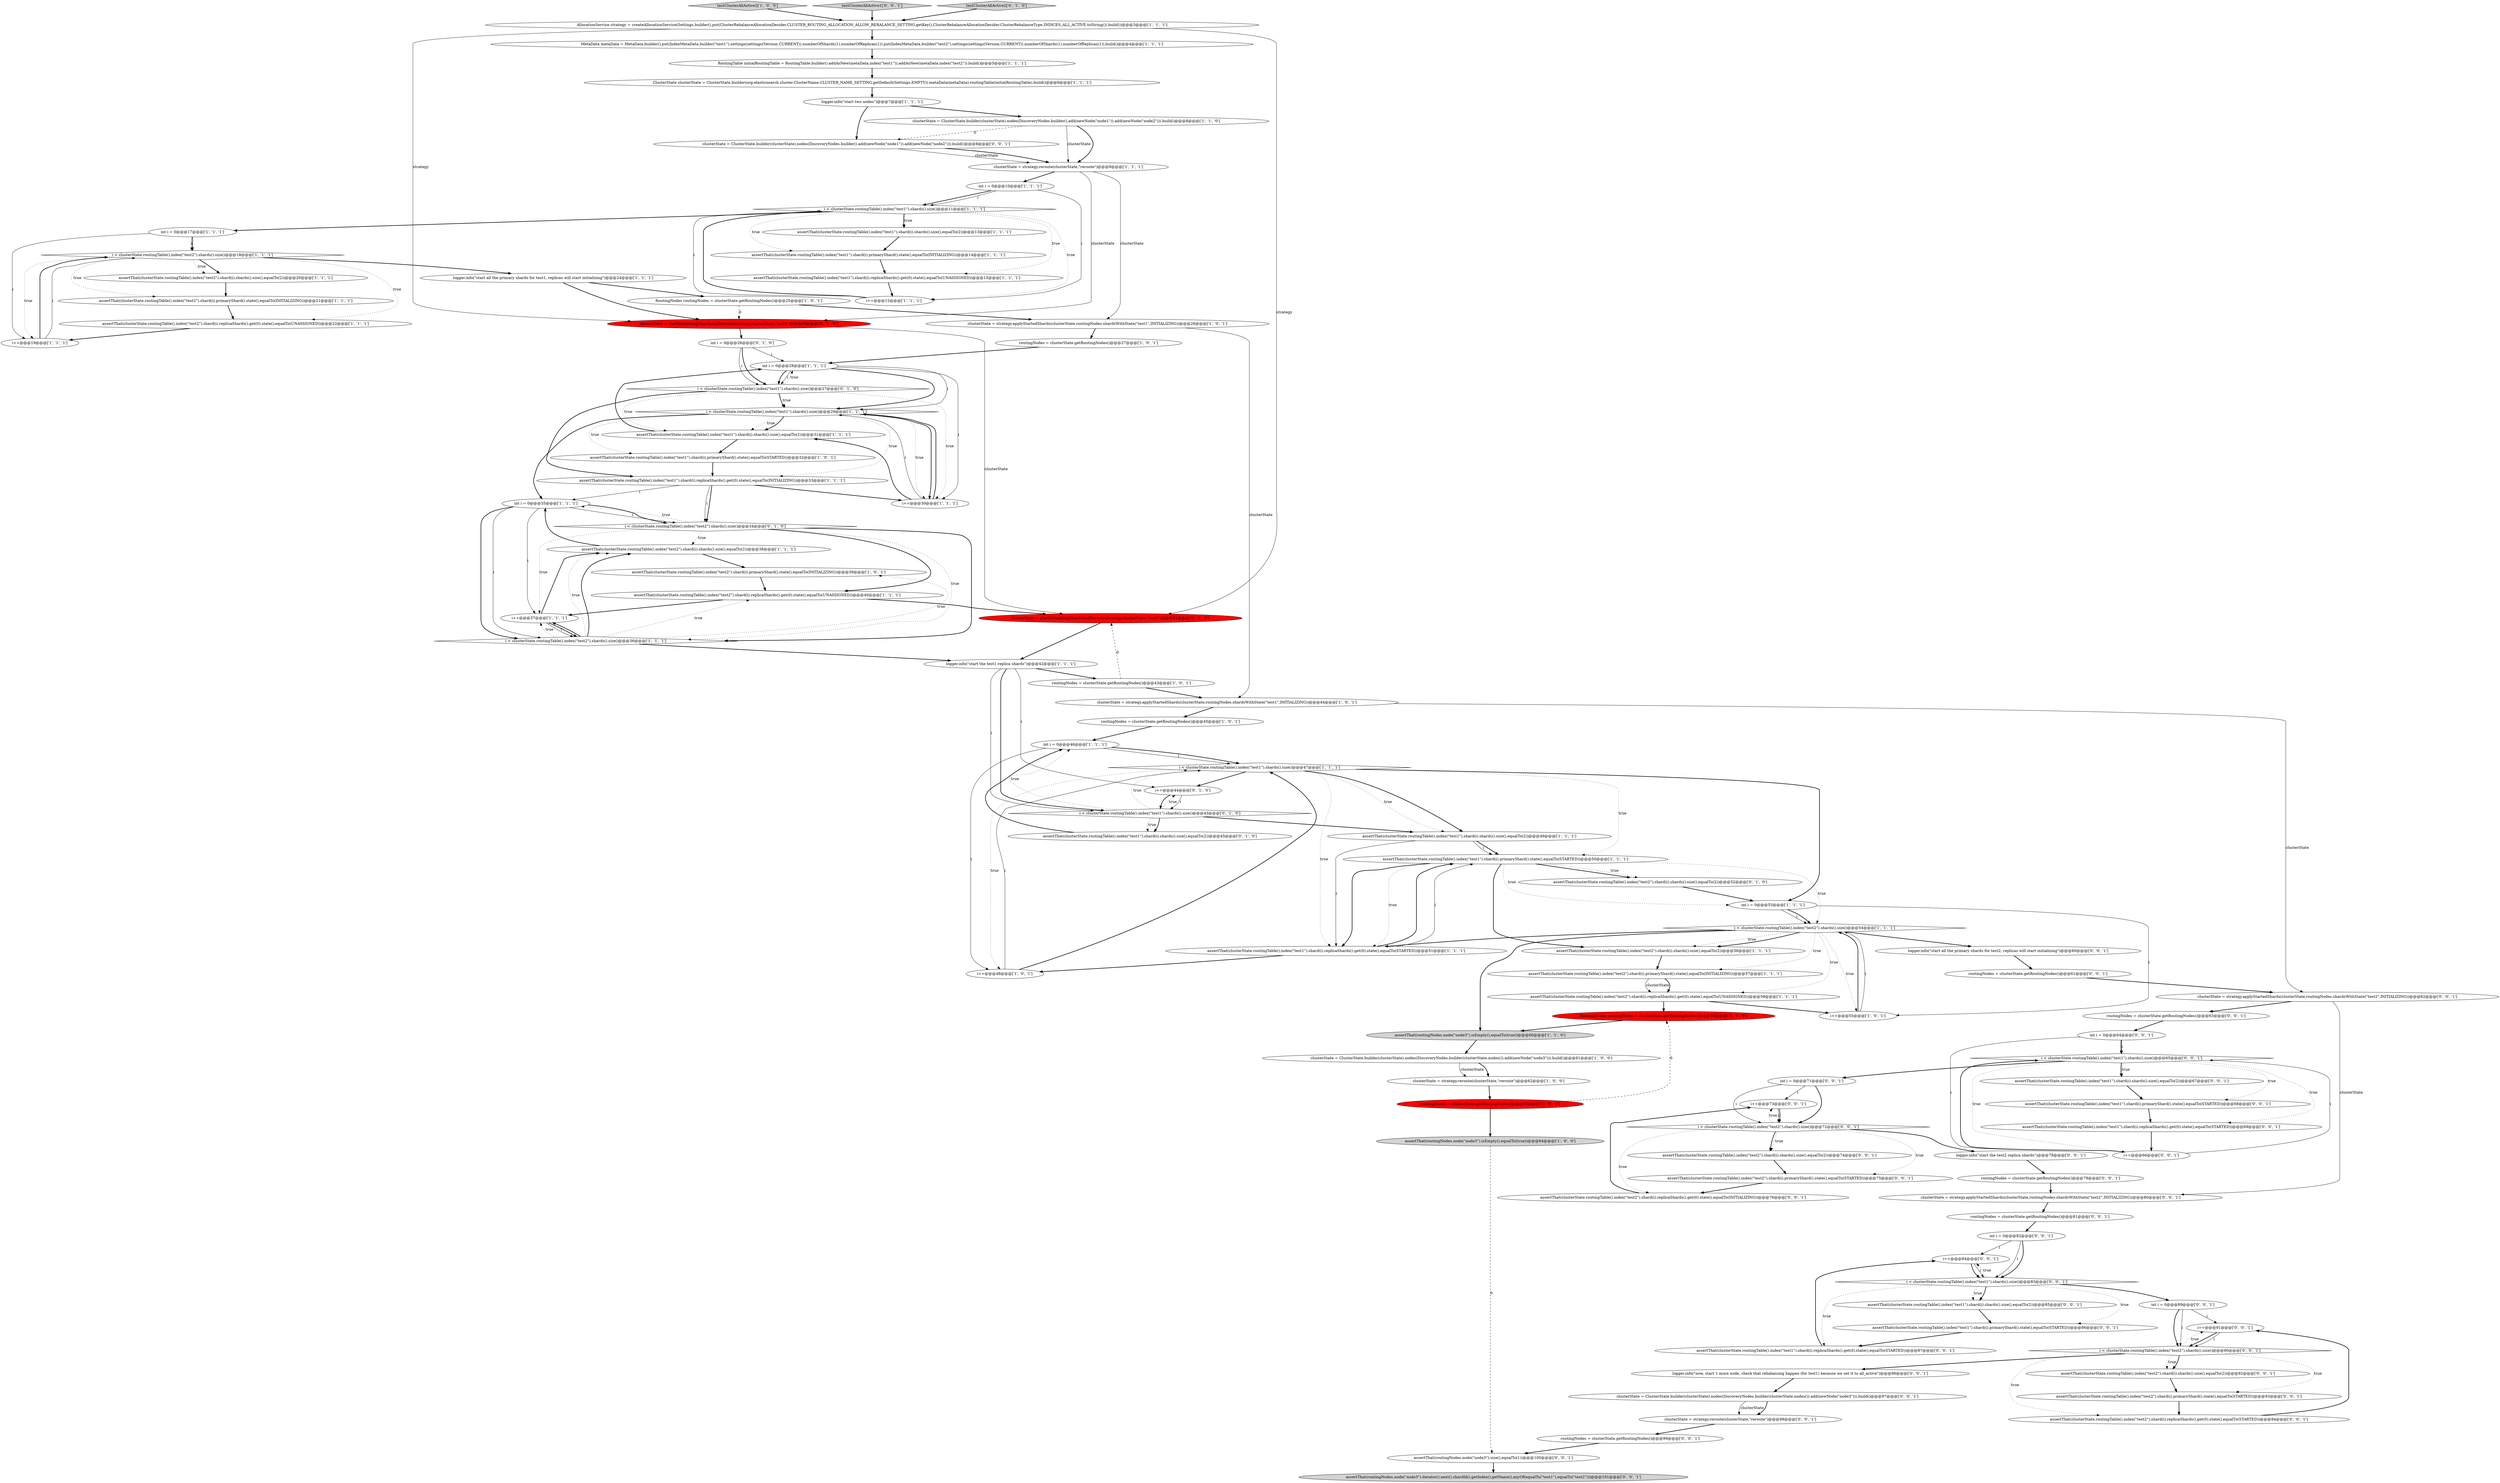 digraph {
23 [style = filled, label = "i < clusterState.routingTable().index(\"test2\").shards().size()@@@18@@@['1', '1', '1']", fillcolor = white, shape = diamond image = "AAA0AAABBB1BBB"];
52 [style = filled, label = "assertThat(clusterState.routingTable().index(\"test1\").shard(i).primaryShard().state(),equalTo(STARTED))@@@50@@@['1', '1', '1']", fillcolor = white, shape = ellipse image = "AAA0AAABBB1BBB"];
35 [style = filled, label = "assertThat(routingNodes.node(\"node3\").isEmpty(),equalTo(true))@@@64@@@['1', '0', '0']", fillcolor = lightgray, shape = ellipse image = "AAA0AAABBB1BBB"];
99 [style = filled, label = "int i = 0@@@82@@@['0', '0', '1']", fillcolor = white, shape = ellipse image = "AAA0AAABBB3BBB"];
54 [style = filled, label = "assertThat(clusterState.routingTable().index(\"test2\").shard(i).shards().size(),equalTo(2))@@@20@@@['1', '1', '1']", fillcolor = white, shape = ellipse image = "AAA0AAABBB1BBB"];
92 [style = filled, label = "logger.info(\"start all the primary shards for test2, replicas will start initializing\")@@@60@@@['0', '0', '1']", fillcolor = white, shape = ellipse image = "AAA0AAABBB3BBB"];
39 [style = filled, label = "assertThat(clusterState.routingTable().index(\"test2\").shard(i).replicaShards().get(0).state(),equalTo(UNASSIGNED))@@@58@@@['1', '1', '1']", fillcolor = white, shape = ellipse image = "AAA0AAABBB1BBB"];
4 [style = filled, label = "clusterState = ClusterState.builder(clusterState).nodes(DiscoveryNodes.builder().add(newNode(\"node1\")).add(newNode(\"node2\"))).build()@@@8@@@['1', '1', '0']", fillcolor = white, shape = ellipse image = "AAA0AAABBB1BBB"];
8 [style = filled, label = "i < clusterState.routingTable().index(\"test1\").shards().size()@@@11@@@['1', '1', '1']", fillcolor = white, shape = diamond image = "AAA0AAABBB1BBB"];
56 [style = filled, label = "clusterState = strategy.reroute(clusterState,\"reroute\")@@@9@@@['1', '1', '1']", fillcolor = white, shape = ellipse image = "AAA0AAABBB1BBB"];
101 [style = filled, label = "clusterState = ClusterState.builder(clusterState).nodes(DiscoveryNodes.builder().add(newNode(\"node1\")).add(newNode(\"node2\"))).build()@@@8@@@['0', '0', '1']", fillcolor = white, shape = ellipse image = "AAA0AAABBB3BBB"];
75 [style = filled, label = "routingNodes = clusterState.getRoutingNodes()@@@61@@@['0', '0', '1']", fillcolor = white, shape = ellipse image = "AAA0AAABBB3BBB"];
73 [style = filled, label = "routingNodes = clusterState.getRoutingNodes()@@@79@@@['0', '0', '1']", fillcolor = white, shape = ellipse image = "AAA0AAABBB3BBB"];
95 [style = filled, label = "assertThat(clusterState.routingTable().index(\"test2\").shard(i).shards().size(),equalTo(2))@@@74@@@['0', '0', '1']", fillcolor = white, shape = ellipse image = "AAA0AAABBB3BBB"];
104 [style = filled, label = "i++@@@73@@@['0', '0', '1']", fillcolor = white, shape = ellipse image = "AAA0AAABBB3BBB"];
10 [style = filled, label = "assertThat(clusterState.routingTable().index(\"test2\").shard(i).primaryShard().state(),equalTo(INITIALIZING))@@@39@@@['1', '0', '1']", fillcolor = white, shape = ellipse image = "AAA0AAABBB1BBB"];
42 [style = filled, label = "i < clusterState.routingTable().index(\"test2\").shards().size()@@@54@@@['1', '1', '1']", fillcolor = white, shape = diamond image = "AAA0AAABBB1BBB"];
21 [style = filled, label = "i < clusterState.routingTable().index(\"test1\").shards().size()@@@47@@@['1', '1', '1']", fillcolor = white, shape = diamond image = "AAA0AAABBB1BBB"];
72 [style = filled, label = "i < clusterState.routingTable().index(\"test1\").shards().size()@@@65@@@['0', '0', '1']", fillcolor = white, shape = diamond image = "AAA0AAABBB3BBB"];
83 [style = filled, label = "assertThat(clusterState.routingTable().index(\"test1\").shard(i).shards().size(),equalTo(2))@@@85@@@['0', '0', '1']", fillcolor = white, shape = ellipse image = "AAA0AAABBB3BBB"];
88 [style = filled, label = "assertThat(routingNodes.node(\"node3\").iterator().next().shardId().getIndex().getName(),anyOf(equalTo(\"test1\"),equalTo(\"test2\")))@@@101@@@['0', '0', '1']", fillcolor = lightgray, shape = ellipse image = "AAA0AAABBB3BBB"];
107 [style = filled, label = "i++@@@91@@@['0', '0', '1']", fillcolor = white, shape = ellipse image = "AAA0AAABBB3BBB"];
22 [style = filled, label = "clusterState = strategy.applyStartedShards(clusterState,routingNodes.shardsWithState(\"test1\",INITIALIZING))@@@26@@@['1', '0', '1']", fillcolor = white, shape = ellipse image = "AAA0AAABBB1BBB"];
97 [style = filled, label = "logger.info(\"start the test2 replica shards\")@@@78@@@['0', '0', '1']", fillcolor = white, shape = ellipse image = "AAA0AAABBB3BBB"];
89 [style = filled, label = "i++@@@66@@@['0', '0', '1']", fillcolor = white, shape = ellipse image = "AAA0AAABBB3BBB"];
30 [style = filled, label = "routingNodes = clusterState.getRoutingNodes()@@@43@@@['1', '0', '1']", fillcolor = white, shape = ellipse image = "AAA0AAABBB1BBB"];
68 [style = filled, label = "assertThat(clusterState.routingTable().index(\"test1\").shard(i).primaryShard().state(),equalTo(STARTED))@@@68@@@['0', '0', '1']", fillcolor = white, shape = ellipse image = "AAA0AAABBB3BBB"];
85 [style = filled, label = "routingNodes = clusterState.getRoutingNodes()@@@81@@@['0', '0', '1']", fillcolor = white, shape = ellipse image = "AAA0AAABBB3BBB"];
26 [style = filled, label = "assertThat(clusterState.routingTable().index(\"test2\").shard(i).replicaShards().get(0).state(),equalTo(UNASSIGNED))@@@22@@@['1', '1', '1']", fillcolor = white, shape = ellipse image = "AAA0AAABBB1BBB"];
48 [style = filled, label = "assertThat(clusterState.routingTable().index(\"test1\").shard(i).replicaShards().get(0).state(),equalTo(UNASSIGNED))@@@15@@@['1', '1', '1']", fillcolor = white, shape = ellipse image = "AAA0AAABBB1BBB"];
29 [style = filled, label = "assertThat(clusterState.routingTable().index(\"test2\").shard(i).shards().size(),equalTo(2))@@@38@@@['1', '1', '1']", fillcolor = white, shape = ellipse image = "AAA0AAABBB1BBB"];
43 [style = filled, label = "RoutingTable initialRoutingTable = RoutingTable.builder().addAsNew(metaData.index(\"test1\")).addAsNew(metaData.index(\"test2\")).build()@@@5@@@['1', '1', '1']", fillcolor = white, shape = ellipse image = "AAA0AAABBB1BBB"];
18 [style = filled, label = "logger.info(\"start all the primary shards for test1, replicas will start initializing\")@@@24@@@['1', '1', '1']", fillcolor = white, shape = ellipse image = "AAA0AAABBB1BBB"];
98 [style = filled, label = "clusterState = strategy.applyStartedShards(clusterState,routingNodes.shardsWithState(\"test2\",INITIALIZING))@@@80@@@['0', '0', '1']", fillcolor = white, shape = ellipse image = "AAA0AAABBB3BBB"];
81 [style = filled, label = "assertThat(routingNodes.node(\"node3\").size(),equalTo(1))@@@100@@@['0', '0', '1']", fillcolor = white, shape = ellipse image = "AAA0AAABBB3BBB"];
9 [style = filled, label = "MetaData metaData = MetaData.builder().put(IndexMetaData.builder(\"test1\").settings(settings(Version.CURRENT)).numberOfShards(1).numberOfReplicas(1)).put(IndexMetaData.builder(\"test2\").settings(settings(Version.CURRENT)).numberOfShards(1).numberOfReplicas(1)).build()@@@4@@@['1', '1', '1']", fillcolor = white, shape = ellipse image = "AAA0AAABBB1BBB"];
69 [style = filled, label = "assertThat(clusterState.routingTable().index(\"test2\").shard(i).primaryShard().state(),equalTo(STARTED))@@@93@@@['0', '0', '1']", fillcolor = white, shape = ellipse image = "AAA0AAABBB3BBB"];
17 [style = filled, label = "logger.info(\"start two nodes\")@@@7@@@['1', '1', '1']", fillcolor = white, shape = ellipse image = "AAA0AAABBB1BBB"];
1 [style = filled, label = "i++@@@55@@@['1', '0', '1']", fillcolor = white, shape = ellipse image = "AAA0AAABBB1BBB"];
79 [style = filled, label = "i < clusterState.routingTable().index(\"test2\").shards().size()@@@72@@@['0', '0', '1']", fillcolor = white, shape = diamond image = "AAA0AAABBB3BBB"];
24 [style = filled, label = "clusterState = strategy.reroute(clusterState,\"reroute\")@@@62@@@['1', '0', '0']", fillcolor = white, shape = ellipse image = "AAA0AAABBB1BBB"];
27 [style = filled, label = "logger.info(\"start the test1 replica shards\")@@@42@@@['1', '1', '1']", fillcolor = white, shape = ellipse image = "AAA0AAABBB1BBB"];
44 [style = filled, label = "i < clusterState.routingTable().index(\"test1\").shards().size()@@@29@@@['1', '1', '1']", fillcolor = white, shape = diamond image = "AAA0AAABBB1BBB"];
40 [style = filled, label = "assertThat(clusterState.routingTable().index(\"test1\").shard(i).primaryShard().state(),equalTo(INITIALIZING))@@@14@@@['1', '1', '1']", fillcolor = white, shape = ellipse image = "AAA0AAABBB1BBB"];
6 [style = filled, label = "int i = 0@@@35@@@['1', '1', '1']", fillcolor = white, shape = ellipse image = "AAA0AAABBB1BBB"];
2 [style = filled, label = "RoutingNodes routingNodes = clusterState.getRoutingNodes()@@@25@@@['1', '0', '1']", fillcolor = white, shape = ellipse image = "AAA0AAABBB1BBB"];
45 [style = filled, label = "assertThat(clusterState.routingTable().index(\"test1\").shard(i).shards().size(),equalTo(2))@@@13@@@['1', '1', '1']", fillcolor = white, shape = ellipse image = "AAA0AAABBB1BBB"];
67 [style = filled, label = "i < clusterState.routingTable().index(\"test1\").shards().size()@@@43@@@['0', '1', '0']", fillcolor = white, shape = diamond image = "AAA0AAABBB2BBB"];
5 [style = filled, label = "testClusterAllActive2['1', '0', '0']", fillcolor = lightgray, shape = diamond image = "AAA0AAABBB1BBB"];
63 [style = filled, label = "clusterState = startInitializingShardsAndReroute(strategy,clusterState,\"test1\")@@@41@@@['0', '1', '0']", fillcolor = red, shape = ellipse image = "AAA1AAABBB2BBB"];
86 [style = filled, label = "testClusterAllActive1['0', '0', '1']", fillcolor = lightgray, shape = diamond image = "AAA0AAABBB3BBB"];
103 [style = filled, label = "clusterState = strategy.reroute(clusterState,\"reroute\")@@@98@@@['0', '0', '1']", fillcolor = white, shape = ellipse image = "AAA0AAABBB3BBB"];
76 [style = filled, label = "assertThat(clusterState.routingTable().index(\"test1\").shard(i).primaryShard().state(),equalTo(STARTED))@@@86@@@['0', '0', '1']", fillcolor = white, shape = ellipse image = "AAA0AAABBB3BBB"];
100 [style = filled, label = "routingNodes = clusterState.getRoutingNodes()@@@99@@@['0', '0', '1']", fillcolor = white, shape = ellipse image = "AAA0AAABBB3BBB"];
105 [style = filled, label = "int i = 0@@@64@@@['0', '0', '1']", fillcolor = white, shape = ellipse image = "AAA0AAABBB3BBB"];
62 [style = filled, label = "i < clusterState.routingTable().index(\"test2\").shards().size()@@@34@@@['0', '1', '0']", fillcolor = white, shape = diamond image = "AAA0AAABBB2BBB"];
14 [style = filled, label = "clusterState = strategy.applyStartedShards(clusterState,routingNodes.shardsWithState(\"test1\",INITIALIZING))@@@44@@@['1', '0', '1']", fillcolor = white, shape = ellipse image = "AAA0AAABBB1BBB"];
55 [style = filled, label = "AllocationService strategy = createAllocationService(Settings.builder().put(ClusterRebalanceAllocationDecider.CLUSTER_ROUTING_ALLOCATION_ALLOW_REBALANCE_SETTING.getKey(),ClusterRebalanceAllocationDecider.ClusterRebalanceType.INDICES_ALL_ACTIVE.toString()).build())@@@3@@@['1', '1', '1']", fillcolor = white, shape = ellipse image = "AAA0AAABBB1BBB"];
57 [style = filled, label = "assertThat(clusterState.routingTable().index(\"test1\").shard(i).shards().size(),equalTo(2))@@@45@@@['0', '1', '0']", fillcolor = white, shape = ellipse image = "AAA0AAABBB2BBB"];
84 [style = filled, label = "assertThat(clusterState.routingTable().index(\"test2\").shard(i).shards().size(),equalTo(2))@@@92@@@['0', '0', '1']", fillcolor = white, shape = ellipse image = "AAA0AAABBB3BBB"];
11 [style = filled, label = "assertThat(clusterState.routingTable().index(\"test2\").shard(i).replicaShards().get(0).state(),equalTo(UNASSIGNED))@@@40@@@['1', '1', '1']", fillcolor = white, shape = ellipse image = "AAA0AAABBB1BBB"];
61 [style = filled, label = "i < clusterState.routingTable().index(\"test1\").shards().size()@@@27@@@['0', '1', '0']", fillcolor = white, shape = diamond image = "AAA0AAABBB2BBB"];
96 [style = filled, label = "assertThat(clusterState.routingTable().index(\"test1\").shard(i).shards().size(),equalTo(2))@@@67@@@['0', '0', '1']", fillcolor = white, shape = ellipse image = "AAA0AAABBB3BBB"];
7 [style = filled, label = "assertThat(clusterState.routingTable().index(\"test2\").shard(i).shards().size(),equalTo(2))@@@56@@@['1', '1', '1']", fillcolor = white, shape = ellipse image = "AAA0AAABBB1BBB"];
77 [style = filled, label = "assertThat(clusterState.routingTable().index(\"test2\").shard(i).primaryShard().state(),equalTo(STARTED))@@@75@@@['0', '0', '1']", fillcolor = white, shape = ellipse image = "AAA0AAABBB3BBB"];
36 [style = filled, label = "i++@@@12@@@['1', '1', '1']", fillcolor = white, shape = ellipse image = "AAA0AAABBB1BBB"];
90 [style = filled, label = "i++@@@84@@@['0', '0', '1']", fillcolor = white, shape = ellipse image = "AAA0AAABBB3BBB"];
82 [style = filled, label = "clusterState = ClusterState.builder(clusterState).nodes(DiscoveryNodes.builder(clusterState.nodes()).add(newNode(\"node3\"))).build()@@@97@@@['0', '0', '1']", fillcolor = white, shape = ellipse image = "AAA0AAABBB3BBB"];
80 [style = filled, label = "routingNodes = clusterState.getRoutingNodes()@@@63@@@['0', '0', '1']", fillcolor = white, shape = ellipse image = "AAA0AAABBB3BBB"];
93 [style = filled, label = "clusterState = strategy.applyStartedShards(clusterState,routingNodes.shardsWithState(\"test2\",INITIALIZING))@@@62@@@['0', '0', '1']", fillcolor = white, shape = ellipse image = "AAA0AAABBB3BBB"];
64 [style = filled, label = "clusterState = startInitializingShardsAndReroute(strategy,clusterState,\"test1\")@@@25@@@['0', '1', '0']", fillcolor = red, shape = ellipse image = "AAA1AAABBB2BBB"];
51 [style = filled, label = "int i = 0@@@28@@@['1', '1', '1']", fillcolor = white, shape = ellipse image = "AAA0AAABBB1BBB"];
19 [style = filled, label = "assertThat(clusterState.routingTable().index(\"test2\").shard(i).primaryShard().state(),equalTo(INITIALIZING))@@@21@@@['1', '1', '1']", fillcolor = white, shape = ellipse image = "AAA0AAABBB1BBB"];
71 [style = filled, label = "assertThat(clusterState.routingTable().index(\"test1\").shard(i).replicaShards().get(0).state(),equalTo(STARTED))@@@69@@@['0', '0', '1']", fillcolor = white, shape = ellipse image = "AAA0AAABBB3BBB"];
58 [style = filled, label = "RoutingNodes routingNodes = clusterState.getRoutingNodes()@@@59@@@['0', '1', '0']", fillcolor = red, shape = ellipse image = "AAA1AAABBB2BBB"];
13 [style = filled, label = "routingNodes = clusterState.getRoutingNodes()@@@63@@@['1', '0', '0']", fillcolor = red, shape = ellipse image = "AAA1AAABBB1BBB"];
0 [style = filled, label = "routingNodes = clusterState.getRoutingNodes()@@@45@@@['1', '0', '1']", fillcolor = white, shape = ellipse image = "AAA0AAABBB1BBB"];
94 [style = filled, label = "assertThat(clusterState.routingTable().index(\"test1\").shard(i).replicaShards().get(0).state(),equalTo(STARTED))@@@87@@@['0', '0', '1']", fillcolor = white, shape = ellipse image = "AAA0AAABBB3BBB"];
3 [style = filled, label = "assertThat(clusterState.routingTable().index(\"test1\").shard(i).shards().size(),equalTo(2))@@@31@@@['1', '1', '1']", fillcolor = white, shape = ellipse image = "AAA0AAABBB1BBB"];
65 [style = filled, label = "i++@@@44@@@['0', '1', '0']", fillcolor = white, shape = ellipse image = "AAA0AAABBB2BBB"];
15 [style = filled, label = "assertThat(clusterState.routingTable().index(\"test1\").shard(i).replicaShards().get(0).state(),equalTo(STARTED))@@@51@@@['1', '1', '1']", fillcolor = white, shape = ellipse image = "AAA0AAABBB1BBB"];
31 [style = filled, label = "assertThat(clusterState.routingTable().index(\"test2\").shard(i).primaryShard().state(),equalTo(INITIALIZING))@@@57@@@['1', '1', '1']", fillcolor = white, shape = ellipse image = "AAA0AAABBB1BBB"];
25 [style = filled, label = "assertThat(routingNodes.node(\"node3\").isEmpty(),equalTo(true))@@@60@@@['1', '1', '0']", fillcolor = lightgray, shape = ellipse image = "AAA0AAABBB1BBB"];
59 [style = filled, label = "int i = 0@@@26@@@['0', '1', '0']", fillcolor = white, shape = ellipse image = "AAA0AAABBB2BBB"];
41 [style = filled, label = "int i = 0@@@10@@@['1', '1', '1']", fillcolor = white, shape = ellipse image = "AAA0AAABBB1BBB"];
70 [style = filled, label = "assertThat(clusterState.routingTable().index(\"test2\").shard(i).replicaShards().get(0).state(),equalTo(INITIALIZING))@@@76@@@['0', '0', '1']", fillcolor = white, shape = ellipse image = "AAA0AAABBB3BBB"];
32 [style = filled, label = "i < clusterState.routingTable().index(\"test2\").shards().size()@@@36@@@['1', '1', '1']", fillcolor = white, shape = diamond image = "AAA0AAABBB1BBB"];
87 [style = filled, label = "assertThat(clusterState.routingTable().index(\"test2\").shard(i).replicaShards().get(0).state(),equalTo(STARTED))@@@94@@@['0', '0', '1']", fillcolor = white, shape = ellipse image = "AAA0AAABBB3BBB"];
78 [style = filled, label = "i < clusterState.routingTable().index(\"test2\").shards().size()@@@90@@@['0', '0', '1']", fillcolor = white, shape = diamond image = "AAA0AAABBB3BBB"];
37 [style = filled, label = "assertThat(clusterState.routingTable().index(\"test1\").shard(i).primaryShard().state(),equalTo(STARTED))@@@32@@@['1', '0', '1']", fillcolor = white, shape = ellipse image = "AAA0AAABBB1BBB"];
33 [style = filled, label = "assertThat(clusterState.routingTable().index(\"test1\").shard(i).shards().size(),equalTo(2))@@@49@@@['1', '1', '1']", fillcolor = white, shape = ellipse image = "AAA0AAABBB1BBB"];
38 [style = filled, label = "int i = 0@@@46@@@['1', '1', '1']", fillcolor = white, shape = ellipse image = "AAA0AAABBB1BBB"];
49 [style = filled, label = "i++@@@37@@@['1', '1', '1']", fillcolor = white, shape = ellipse image = "AAA0AAABBB1BBB"];
66 [style = filled, label = "testClusterAllActive2['0', '1', '0']", fillcolor = lightgray, shape = diamond image = "AAA0AAABBB2BBB"];
16 [style = filled, label = "i++@@@48@@@['1', '0', '1']", fillcolor = white, shape = ellipse image = "AAA0AAABBB1BBB"];
74 [style = filled, label = "i < clusterState.routingTable().index(\"test1\").shards().size()@@@83@@@['0', '0', '1']", fillcolor = white, shape = diamond image = "AAA0AAABBB3BBB"];
20 [style = filled, label = "assertThat(clusterState.routingTable().index(\"test1\").shard(i).replicaShards().get(0).state(),equalTo(INITIALIZING))@@@33@@@['1', '1', '1']", fillcolor = white, shape = ellipse image = "AAA0AAABBB1BBB"];
12 [style = filled, label = "routingNodes = clusterState.getRoutingNodes()@@@27@@@['1', '0', '1']", fillcolor = white, shape = ellipse image = "AAA0AAABBB1BBB"];
106 [style = filled, label = "int i = 0@@@89@@@['0', '0', '1']", fillcolor = white, shape = ellipse image = "AAA0AAABBB3BBB"];
28 [style = filled, label = "ClusterState clusterState = ClusterState.builder(org.elasticsearch.cluster.ClusterName.CLUSTER_NAME_SETTING.getDefault(Settings.EMPTY)).metaData(metaData).routingTable(initialRoutingTable).build()@@@6@@@['1', '1', '1']", fillcolor = white, shape = ellipse image = "AAA0AAABBB1BBB"];
34 [style = filled, label = "int i = 0@@@17@@@['1', '1', '1']", fillcolor = white, shape = ellipse image = "AAA0AAABBB1BBB"];
50 [style = filled, label = "int i = 0@@@53@@@['1', '1', '1']", fillcolor = white, shape = ellipse image = "AAA0AAABBB1BBB"];
46 [style = filled, label = "clusterState = ClusterState.builder(clusterState).nodes(DiscoveryNodes.builder(clusterState.nodes()).add(newNode(\"node3\"))).build()@@@61@@@['1', '0', '0']", fillcolor = white, shape = ellipse image = "AAA0AAABBB1BBB"];
91 [style = filled, label = "logger.info(\"now, start 1 more node, check that rebalancing happen (for test1) because we set it to all_active\")@@@96@@@['0', '0', '1']", fillcolor = white, shape = ellipse image = "AAA0AAABBB3BBB"];
102 [style = filled, label = "int i = 0@@@71@@@['0', '0', '1']", fillcolor = white, shape = ellipse image = "AAA0AAABBB3BBB"];
60 [style = filled, label = "assertThat(clusterState.routingTable().index(\"test2\").shard(i).shards().size(),equalTo(2))@@@52@@@['0', '1', '0']", fillcolor = white, shape = ellipse image = "AAA0AAABBB2BBB"];
53 [style = filled, label = "i++@@@19@@@['1', '1', '1']", fillcolor = white, shape = ellipse image = "AAA0AAABBB1BBB"];
47 [style = filled, label = "i++@@@30@@@['1', '1', '1']", fillcolor = white, shape = ellipse image = "AAA0AAABBB1BBB"];
34->23 [style = solid, label="i"];
5->55 [style = bold, label=""];
89->72 [style = solid, label="i"];
95->77 [style = bold, label=""];
8->48 [style = dotted, label="true"];
65->67 [style = bold, label=""];
18->64 [style = bold, label=""];
21->15 [style = dotted, label="true"];
41->8 [style = bold, label=""];
74->83 [style = bold, label=""];
36->8 [style = solid, label="i"];
56->41 [style = bold, label=""];
51->44 [style = solid, label="i"];
32->11 [style = dotted, label="true"];
21->52 [style = dotted, label="true"];
62->6 [style = dotted, label="true"];
78->84 [style = dotted, label="true"];
60->50 [style = bold, label=""];
50->42 [style = solid, label="i"];
7->31 [style = bold, label=""];
6->62 [style = solid, label="i"];
106->107 [style = solid, label="i"];
78->69 [style = dotted, label="true"];
9->43 [style = bold, label=""];
101->56 [style = solid, label="clusterState"];
2->64 [style = dashed, label="0"];
35->81 [style = dashed, label="0"];
54->19 [style = bold, label=""];
59->61 [style = bold, label=""];
77->70 [style = bold, label=""];
72->68 [style = dotted, label="true"];
61->3 [style = dotted, label="true"];
13->58 [style = dashed, label="0"];
29->6 [style = bold, label=""];
52->60 [style = bold, label=""];
106->78 [style = bold, label=""];
51->61 [style = bold, label=""];
61->51 [style = dotted, label="true"];
15->52 [style = bold, label=""];
74->106 [style = bold, label=""];
44->20 [style = dotted, label="true"];
44->47 [style = dotted, label="true"];
55->64 [style = solid, label="strategy"];
57->38 [style = bold, label=""];
82->103 [style = solid, label="clusterState"];
67->57 [style = bold, label=""];
30->14 [style = bold, label=""];
20->62 [style = bold, label=""];
27->67 [style = bold, label=""];
79->95 [style = bold, label=""];
87->107 [style = bold, label=""];
74->94 [style = dotted, label="true"];
79->77 [style = dotted, label="true"];
39->58 [style = bold, label=""];
102->79 [style = solid, label="i"];
72->102 [style = bold, label=""];
44->47 [style = bold, label=""];
6->62 [style = bold, label=""];
44->3 [style = dotted, label="true"];
21->50 [style = bold, label=""];
4->101 [style = dashed, label="0"];
42->15 [style = bold, label=""];
4->56 [style = solid, label="clusterState"];
67->57 [style = dotted, label="true"];
30->63 [style = dashed, label="0"];
10->11 [style = bold, label=""];
89->72 [style = bold, label=""];
6->32 [style = bold, label=""];
78->87 [style = dotted, label="true"];
8->34 [style = bold, label=""];
6->49 [style = solid, label="i"];
96->68 [style = bold, label=""];
90->74 [style = bold, label=""];
69->87 [style = bold, label=""];
16->21 [style = solid, label="i"];
51->47 [style = solid, label="i"];
32->49 [style = dotted, label="true"];
32->49 [style = bold, label=""];
44->3 [style = bold, label=""];
27->30 [style = bold, label=""];
46->24 [style = bold, label=""];
63->27 [style = bold, label=""];
67->33 [style = bold, label=""];
46->24 [style = solid, label="clusterState"];
51->44 [style = bold, label=""];
99->74 [style = solid, label="i"];
1->42 [style = bold, label=""];
8->40 [style = dotted, label="true"];
44->37 [style = dotted, label="true"];
99->74 [style = bold, label=""];
106->78 [style = solid, label="i"];
23->19 [style = dotted, label="true"];
3->51 [style = bold, label=""];
86->55 [style = bold, label=""];
72->71 [style = dotted, label="true"];
71->89 [style = bold, label=""];
84->69 [style = bold, label=""];
0->38 [style = bold, label=""];
12->51 [style = bold, label=""];
49->32 [style = bold, label=""];
79->95 [style = dotted, label="true"];
21->33 [style = dotted, label="true"];
92->75 [style = bold, label=""];
42->7 [style = dotted, label="true"];
4->56 [style = bold, label=""];
61->47 [style = dotted, label="true"];
94->90 [style = bold, label=""];
22->14 [style = solid, label="clusterState"];
21->65 [style = bold, label=""];
79->97 [style = bold, label=""];
15->52 [style = solid, label="i"];
58->25 [style = bold, label=""];
19->26 [style = bold, label=""];
42->92 [style = bold, label=""];
73->98 [style = bold, label=""];
103->100 [style = bold, label=""];
59->61 [style = solid, label="i"];
27->65 [style = solid, label="i"];
56->22 [style = solid, label="clusterState"];
47->44 [style = bold, label=""];
41->8 [style = solid, label="i"];
61->44 [style = dotted, label="true"];
52->7 [style = bold, label=""];
42->7 [style = bold, label=""];
21->16 [style = dotted, label="true"];
102->79 [style = bold, label=""];
72->96 [style = bold, label=""];
23->53 [style = dotted, label="true"];
98->85 [style = bold, label=""];
72->89 [style = dotted, label="true"];
61->20 [style = bold, label=""];
74->76 [style = dotted, label="true"];
55->9 [style = bold, label=""];
24->13 [style = bold, label=""];
52->15 [style = bold, label=""];
42->39 [style = dotted, label="true"];
27->67 [style = solid, label="i"];
67->65 [style = dotted, label="true"];
23->54 [style = bold, label=""];
33->52 [style = bold, label=""];
47->3 [style = bold, label=""];
3->37 [style = bold, label=""];
34->53 [style = solid, label="i"];
104->79 [style = solid, label="i"];
26->53 [style = bold, label=""];
62->32 [style = bold, label=""];
42->25 [style = bold, label=""];
78->84 [style = bold, label=""];
56->64 [style = solid, label="clusterState"];
74->83 [style = dotted, label="true"];
78->91 [style = bold, label=""];
93->80 [style = bold, label=""];
80->105 [style = bold, label=""];
1->42 [style = solid, label="i"];
105->89 [style = solid, label="i"];
32->27 [style = bold, label=""];
53->23 [style = solid, label="i"];
52->42 [style = dotted, label="true"];
61->44 [style = bold, label=""];
64->59 [style = bold, label=""];
52->50 [style = dotted, label="true"];
107->78 [style = bold, label=""];
79->70 [style = dotted, label="true"];
42->1 [style = dotted, label="true"];
100->81 [style = bold, label=""];
62->29 [style = dotted, label="true"];
62->11 [style = bold, label=""];
93->98 [style = solid, label="clusterState"];
50->42 [style = bold, label=""];
66->55 [style = bold, label=""];
107->78 [style = solid, label="i"];
20->62 [style = solid, label="i"];
8->45 [style = bold, label=""];
41->36 [style = solid, label="i"];
52->60 [style = dotted, label="true"];
36->8 [style = bold, label=""];
28->17 [style = bold, label=""];
67->38 [style = dotted, label="true"];
29->10 [style = bold, label=""];
39->1 [style = bold, label=""];
53->23 [style = bold, label=""];
34->23 [style = bold, label=""];
83->76 [style = bold, label=""];
31->39 [style = solid, label="clusterState"];
31->39 [style = bold, label=""];
90->74 [style = solid, label="i"];
6->32 [style = solid, label="i"];
65->67 [style = solid, label="i"];
8->36 [style = dotted, label="true"];
32->29 [style = dotted, label="true"];
104->79 [style = bold, label=""];
32->10 [style = dotted, label="true"];
62->32 [style = dotted, label="true"];
33->15 [style = solid, label="i"];
11->49 [style = bold, label=""];
23->18 [style = bold, label=""];
17->4 [style = bold, label=""];
79->104 [style = dotted, label="true"];
45->40 [style = bold, label=""];
20->6 [style = solid, label="i"];
49->29 [style = bold, label=""];
97->73 [style = bold, label=""];
72->96 [style = dotted, label="true"];
23->54 [style = dotted, label="true"];
44->6 [style = bold, label=""];
50->1 [style = solid, label="i"];
48->36 [style = bold, label=""];
40->48 [style = bold, label=""];
74->90 [style = dotted, label="true"];
47->44 [style = solid, label="i"];
8->45 [style = dotted, label="true"];
11->63 [style = bold, label=""];
33->52 [style = solid, label="i"];
21->33 [style = bold, label=""];
62->49 [style = dotted, label="true"];
64->63 [style = solid, label="clusterState"];
37->20 [style = bold, label=""];
78->107 [style = dotted, label="true"];
42->31 [style = dotted, label="true"];
55->63 [style = solid, label="strategy"];
38->16 [style = solid, label="i"];
25->46 [style = bold, label=""];
85->99 [style = bold, label=""];
18->2 [style = bold, label=""];
15->16 [style = bold, label=""];
52->15 [style = dotted, label="true"];
20->47 [style = bold, label=""];
59->51 [style = solid, label="i"];
76->94 [style = bold, label=""];
38->21 [style = solid, label="i"];
43->28 [style = bold, label=""];
81->88 [style = bold, label=""];
32->29 [style = bold, label=""];
17->101 [style = bold, label=""];
105->72 [style = bold, label=""];
23->26 [style = dotted, label="true"];
14->0 [style = bold, label=""];
70->104 [style = bold, label=""];
22->12 [style = bold, label=""];
16->21 [style = bold, label=""];
68->71 [style = bold, label=""];
75->93 [style = bold, label=""];
51->61 [style = solid, label="i"];
99->90 [style = solid, label="i"];
38->21 [style = bold, label=""];
91->82 [style = bold, label=""];
49->32 [style = solid, label="i"];
101->56 [style = bold, label=""];
14->93 [style = solid, label="clusterState"];
2->22 [style = bold, label=""];
82->103 [style = bold, label=""];
13->35 [style = bold, label=""];
105->72 [style = solid, label="i"];
102->104 [style = solid, label="i"];
67->21 [style = dotted, label="true"];
}
